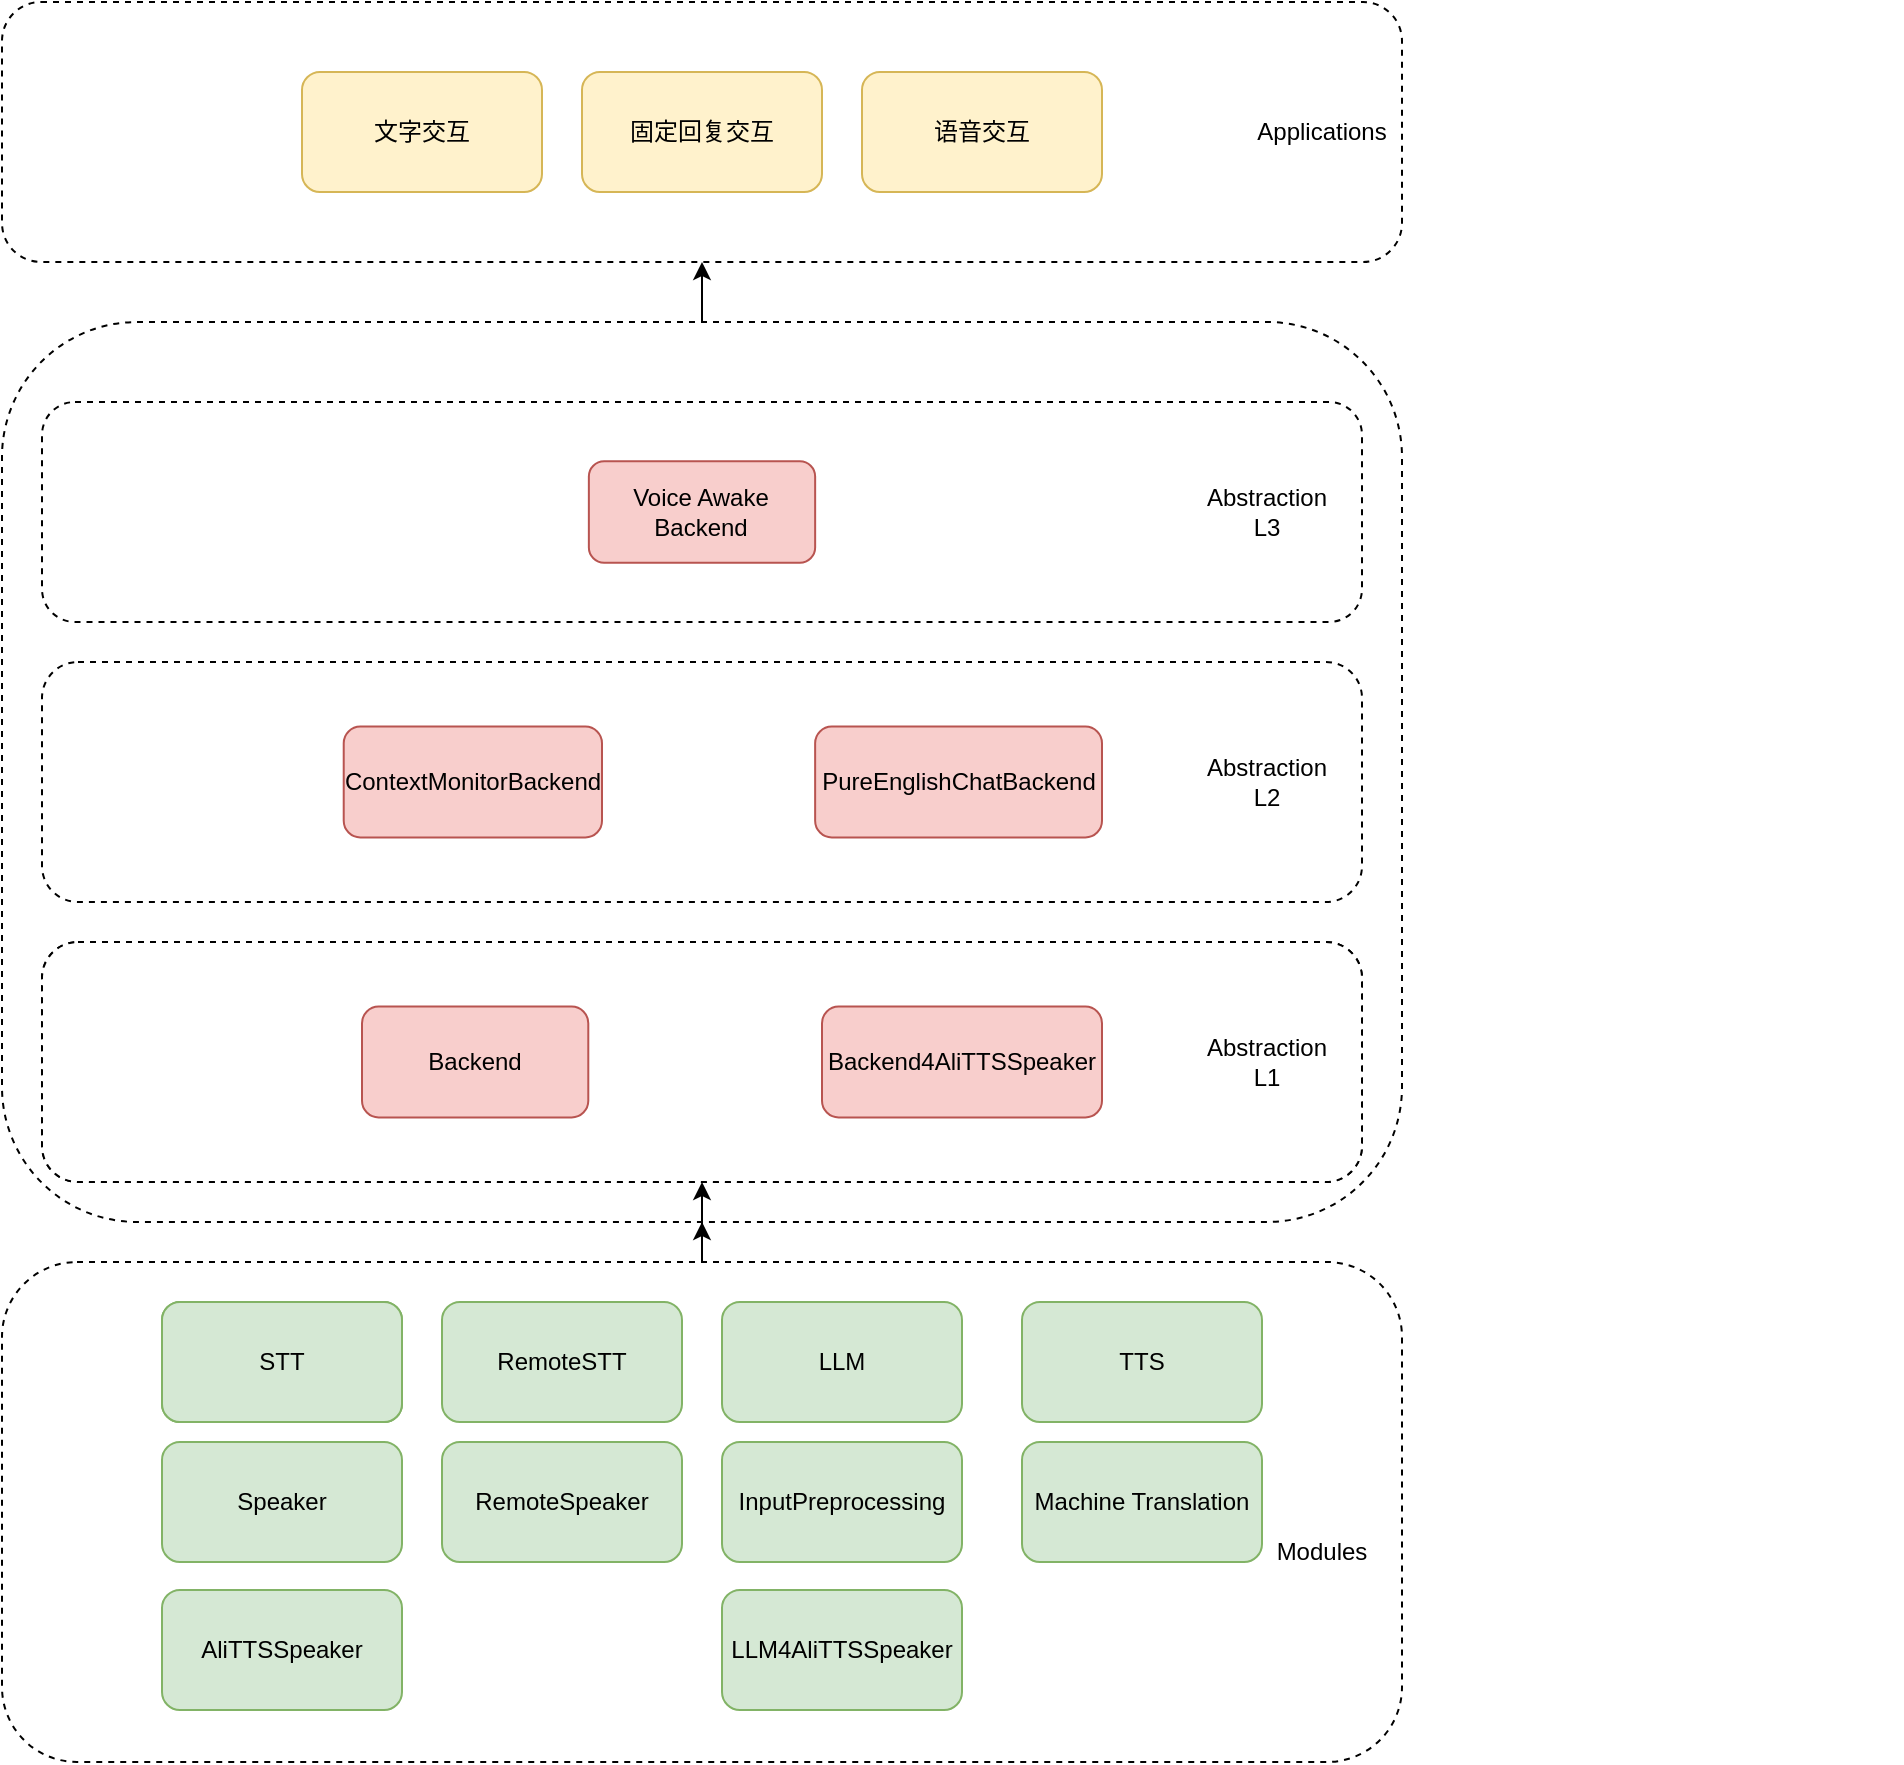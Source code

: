 <mxfile>
    <diagram name="第 1 页" id="Wu566Kua2JstjRgyABkP">
        <mxGraphModel dx="957" dy="693" grid="1" gridSize="10" guides="1" tooltips="1" connect="1" arrows="1" fold="1" page="1" pageScale="1" pageWidth="827" pageHeight="1169" math="0" shadow="0">
            <root>
                <mxCell id="0"/>
                <mxCell id="1" parent="0"/>
                <mxCell id="KWj4d7zj0b5VkLXG1piS-27" style="edgeStyle=orthogonalEdgeStyle;rounded=0;orthogonalLoop=1;jettySize=auto;html=1;entryX=0.5;entryY=1;entryDx=0;entryDy=0;" parent="1" source="KWj4d7zj0b5VkLXG1piS-18" target="oR2MWclAaf6PLa6PnVYV-88" edge="1">
                    <mxGeometry relative="1" as="geometry"/>
                </mxCell>
                <mxCell id="KWj4d7zj0b5VkLXG1piS-29" style="edgeStyle=orthogonalEdgeStyle;rounded=0;orthogonalLoop=1;jettySize=auto;html=1;exitX=0.5;exitY=1;exitDx=0;exitDy=0;entryX=0.5;entryY=1;entryDx=0;entryDy=0;" parent="1" source="KWj4d7zj0b5VkLXG1piS-18" target="oR2MWclAaf6PLa6PnVYV-87" edge="1">
                    <mxGeometry relative="1" as="geometry"/>
                </mxCell>
                <mxCell id="KWj4d7zj0b5VkLXG1piS-18" value="" style="rounded=1;whiteSpace=wrap;html=1;dashed=1;" parent="1" vertex="1">
                    <mxGeometry x="20" y="1090" width="700" height="450" as="geometry"/>
                </mxCell>
                <mxCell id="oR2MWclAaf6PLa6PnVYV-88" value="" style="rounded=1;whiteSpace=wrap;html=1;dashed=1;" parent="1" vertex="1">
                    <mxGeometry x="20" y="930" width="700" height="130" as="geometry"/>
                </mxCell>
                <mxCell id="KWj4d7zj0b5VkLXG1piS-28" style="edgeStyle=orthogonalEdgeStyle;rounded=0;orthogonalLoop=1;jettySize=auto;html=1;entryX=0.5;entryY=1;entryDx=0;entryDy=0;" parent="1" source="oR2MWclAaf6PLa6PnVYV-85" target="KWj4d7zj0b5VkLXG1piS-18" edge="1">
                    <mxGeometry relative="1" as="geometry"/>
                </mxCell>
                <mxCell id="oR2MWclAaf6PLa6PnVYV-85" value="" style="rounded=1;whiteSpace=wrap;html=1;dashed=1;" parent="1" vertex="1">
                    <mxGeometry x="20" y="1560" width="700" height="250" as="geometry"/>
                </mxCell>
                <mxCell id="oR2MWclAaf6PLa6PnVYV-72" value="STT" style="rounded=1;whiteSpace=wrap;html=1;fillColor=#d5e8d4;strokeColor=#82b366;" parent="1" vertex="1">
                    <mxGeometry x="100" y="1580" width="120" height="60" as="geometry"/>
                </mxCell>
                <mxCell id="oR2MWclAaf6PLa6PnVYV-73" value="&lt;font color=&quot;#000000&quot;&gt;RemoteSTT&lt;/font&gt;" style="rounded=1;whiteSpace=wrap;html=1;fillColor=#d5e8d4;strokeColor=#82b366;" parent="1" vertex="1">
                    <mxGeometry x="240" y="1580" width="120" height="60" as="geometry"/>
                </mxCell>
                <mxCell id="oR2MWclAaf6PLa6PnVYV-74" value="TTS" style="rounded=1;whiteSpace=wrap;html=1;fillColor=#d5e8d4;strokeColor=#82b366;fontColor=#000000;" parent="1" vertex="1">
                    <mxGeometry x="530" y="1580" width="120" height="60" as="geometry"/>
                </mxCell>
                <mxCell id="oR2MWclAaf6PLa6PnVYV-75" value="Speaker" style="rounded=1;whiteSpace=wrap;html=1;fillColor=#d5e8d4;strokeColor=#82b366;fontColor=#000000;" parent="1" vertex="1">
                    <mxGeometry x="100" y="1650" width="120" height="60" as="geometry"/>
                </mxCell>
                <mxCell id="oR2MWclAaf6PLa6PnVYV-89" value="Applications" style="text;html=1;align=center;verticalAlign=middle;whiteSpace=wrap;rounded=0;" parent="1" vertex="1">
                    <mxGeometry x="650" y="980" width="60" height="30" as="geometry"/>
                </mxCell>
                <mxCell id="oR2MWclAaf6PLa6PnVYV-91" value="Modules" style="text;html=1;align=center;verticalAlign=middle;whiteSpace=wrap;rounded=0;" parent="1" vertex="1">
                    <mxGeometry x="650" y="1690" width="60" height="30" as="geometry"/>
                </mxCell>
                <mxCell id="KWj4d7zj0b5VkLXG1piS-19" value="" style="group" parent="1" vertex="1" connectable="0">
                    <mxGeometry x="40" y="1400" width="660" height="120" as="geometry"/>
                </mxCell>
                <mxCell id="oR2MWclAaf6PLa6PnVYV-87" value="" style="rounded=1;whiteSpace=wrap;html=1;dashed=1;" parent="KWj4d7zj0b5VkLXG1piS-19" vertex="1">
                    <mxGeometry width="660" height="120" as="geometry"/>
                </mxCell>
                <mxCell id="oR2MWclAaf6PLa6PnVYV-76" value="Backend" style="rounded=1;whiteSpace=wrap;html=1;fillColor=#f8cecc;strokeColor=#b85450;" parent="KWj4d7zj0b5VkLXG1piS-19" vertex="1">
                    <mxGeometry x="273.429" y="36.923" width="113.143" height="55.385" as="geometry"/>
                </mxCell>
                <mxCell id="oR2MWclAaf6PLa6PnVYV-90" value="Abstraction L1" style="text;html=1;align=center;verticalAlign=middle;whiteSpace=wrap;rounded=0;" parent="KWj4d7zj0b5VkLXG1piS-19" vertex="1">
                    <mxGeometry x="575.143" y="46.154" width="75.429" height="27.692" as="geometry"/>
                </mxCell>
                <mxCell id="KWj4d7zj0b5VkLXG1piS-20" value="" style="group;fontColor=#000000;" parent="1" vertex="1" connectable="0">
                    <mxGeometry x="40" y="1260" width="660" height="120" as="geometry"/>
                </mxCell>
                <mxCell id="KWj4d7zj0b5VkLXG1piS-6" value="" style="rounded=1;whiteSpace=wrap;html=1;dashed=1;" parent="KWj4d7zj0b5VkLXG1piS-20" vertex="1">
                    <mxGeometry width="660" height="120" as="geometry"/>
                </mxCell>
                <mxCell id="KWj4d7zj0b5VkLXG1piS-7" value="&lt;span style=&quot;text-align: left;&quot;&gt;&lt;font color=&quot;#000000&quot;&gt;ContextMonitorBackend&lt;/font&gt;&lt;/span&gt;" style="rounded=1;whiteSpace=wrap;html=1;fillColor=#f8cecc;strokeColor=#b85450;" parent="KWj4d7zj0b5VkLXG1piS-20" vertex="1">
                    <mxGeometry x="150.86" y="32.31" width="129.14" height="55.38" as="geometry"/>
                </mxCell>
                <mxCell id="KWj4d7zj0b5VkLXG1piS-8" value="PureEnglishChatBackend" style="rounded=1;whiteSpace=wrap;html=1;fillColor=#f8cecc;strokeColor=#b85450;fontColor=#000000;" parent="KWj4d7zj0b5VkLXG1piS-20" vertex="1">
                    <mxGeometry x="386.57" y="32.31" width="143.43" height="55.38" as="geometry"/>
                </mxCell>
                <mxCell id="KWj4d7zj0b5VkLXG1piS-9" value="Abstraction L2" style="text;html=1;align=center;verticalAlign=middle;whiteSpace=wrap;rounded=0;" parent="KWj4d7zj0b5VkLXG1piS-20" vertex="1">
                    <mxGeometry x="575.143" y="46.154" width="75.429" height="27.692" as="geometry"/>
                </mxCell>
                <mxCell id="KWj4d7zj0b5VkLXG1piS-21" value="" style="group;fontColor=#000000;" parent="1" vertex="1" connectable="0">
                    <mxGeometry x="40" y="1130" width="660" height="110" as="geometry"/>
                </mxCell>
                <mxCell id="KWj4d7zj0b5VkLXG1piS-2" value="" style="rounded=1;whiteSpace=wrap;html=1;dashed=1;" parent="KWj4d7zj0b5VkLXG1piS-21" vertex="1">
                    <mxGeometry width="660" height="110.0" as="geometry"/>
                </mxCell>
                <mxCell id="KWj4d7zj0b5VkLXG1piS-3" value="Voice Awake Backend" style="rounded=1;whiteSpace=wrap;html=1;fillColor=#f8cecc;strokeColor=#b85450;fontColor=#000000;" parent="KWj4d7zj0b5VkLXG1piS-21" vertex="1">
                    <mxGeometry x="273.429" y="29.615" width="113.143" height="50.769" as="geometry"/>
                </mxCell>
                <mxCell id="KWj4d7zj0b5VkLXG1piS-10" value="Abstraction L3" style="text;html=1;align=center;verticalAlign=middle;whiteSpace=wrap;rounded=0;" parent="KWj4d7zj0b5VkLXG1piS-21" vertex="1">
                    <mxGeometry x="575.143" y="42.308" width="75.429" height="25.385" as="geometry"/>
                </mxCell>
                <mxCell id="KWj4d7zj0b5VkLXG1piS-30" style="edgeStyle=orthogonalEdgeStyle;rounded=0;orthogonalLoop=1;jettySize=auto;html=1;exitX=0.5;exitY=1;exitDx=0;exitDy=0;entryX=0.5;entryY=1;entryDx=0;entryDy=0;" parent="1" source="KWj4d7zj0b5VkLXG1piS-18" target="oR2MWclAaf6PLa6PnVYV-87" edge="1">
                    <mxGeometry relative="1" as="geometry">
                        <mxPoint x="370" y="1510" as="targetPoint"/>
                    </mxGeometry>
                </mxCell>
                <mxCell id="4" value="文字交互" style="rounded=1;whiteSpace=wrap;html=1;fillColor=#fff2cc;strokeColor=#d6b656;fontColor=#000000;" parent="1" vertex="1">
                    <mxGeometry x="170" y="965" width="120" height="60" as="geometry"/>
                </mxCell>
                <mxCell id="5" value="语音交互" style="rounded=1;whiteSpace=wrap;html=1;fillColor=#fff2cc;strokeColor=#d6b656;fontColor=#000000;" parent="1" vertex="1">
                    <mxGeometry x="450" y="965" width="120" height="60" as="geometry"/>
                </mxCell>
                <mxCell id="6" value="" style="group;fontColor=#000000;" parent="1" vertex="1" connectable="0">
                    <mxGeometry x="40" y="1400" width="660" height="120" as="geometry"/>
                </mxCell>
                <mxCell id="7" value="" style="rounded=1;whiteSpace=wrap;html=1;dashed=1;" parent="6" vertex="1">
                    <mxGeometry width="660" height="120" as="geometry"/>
                </mxCell>
                <mxCell id="8" value="Backend" style="rounded=1;whiteSpace=wrap;html=1;fillColor=#f8cecc;strokeColor=#b85450;fontColor=#000000;" parent="6" vertex="1">
                    <mxGeometry x="159.999" y="32.303" width="113.143" height="55.385" as="geometry"/>
                </mxCell>
                <mxCell id="9" value="Abstraction L1" style="text;html=1;align=center;verticalAlign=middle;whiteSpace=wrap;rounded=0;" parent="6" vertex="1">
                    <mxGeometry x="575.143" y="46.154" width="75.429" height="27.692" as="geometry"/>
                </mxCell>
                <mxCell id="23" value="&lt;span style=&quot;text-align: left;&quot;&gt;Backend4AliTTSSpeaker&lt;/span&gt;" style="rounded=1;whiteSpace=wrap;html=1;fillColor=#f8cecc;strokeColor=#b85450;fontColor=#000000;" vertex="1" parent="6">
                    <mxGeometry x="390" y="32.31" width="140" height="55.38" as="geometry"/>
                </mxCell>
                <mxCell id="10" value="STT" style="rounded=1;whiteSpace=wrap;html=1;fillColor=#d5e8d4;strokeColor=#82b366;fontColor=#000000;" parent="1" vertex="1">
                    <mxGeometry x="100" y="1580" width="120" height="60" as="geometry"/>
                </mxCell>
                <mxCell id="11" value="InputPreprocessing" style="rounded=1;whiteSpace=wrap;html=1;fillColor=#d5e8d4;strokeColor=#82b366;fontColor=#000000;" parent="1" vertex="1">
                    <mxGeometry x="380" y="1650" width="120" height="60" as="geometry"/>
                </mxCell>
                <mxCell id="12" value="Machine Translation" style="rounded=1;whiteSpace=wrap;html=1;fillColor=#d5e8d4;strokeColor=#82b366;fontColor=#000000;" parent="1" vertex="1">
                    <mxGeometry x="530" y="1650" width="120" height="60" as="geometry"/>
                </mxCell>
                <mxCell id="13" value="LLM" style="rounded=1;whiteSpace=wrap;html=1;fillColor=#d5e8d4;strokeColor=#82b366;fontColor=#000000;" parent="1" vertex="1">
                    <mxGeometry x="380" y="1580" width="120" height="60" as="geometry"/>
                </mxCell>
                <mxCell id="14" value="固定回复交互" style="rounded=1;whiteSpace=wrap;html=1;fillColor=#fff2cc;strokeColor=#d6b656;fontColor=#000000;" parent="1" vertex="1">
                    <mxGeometry x="310" y="965" width="120" height="60" as="geometry"/>
                </mxCell>
                <mxCell id="15" value="RemoteSpeaker" style="rounded=1;whiteSpace=wrap;html=1;fillColor=#d5e8d4;strokeColor=#82b366;fontColor=#000000;" parent="1" vertex="1">
                    <mxGeometry x="240" y="1650" width="120" height="60" as="geometry"/>
                </mxCell>
                <mxCell id="16" value="AliTTSSpeaker" style="rounded=1;whiteSpace=wrap;html=1;fillColor=#d5e8d4;strokeColor=#82b366;fontColor=#000000;" vertex="1" parent="1">
                    <mxGeometry x="100" y="1724" width="120" height="60" as="geometry"/>
                </mxCell>
                <mxCell id="17" value="&lt;div style=&quot;line-height: 19px;&quot;&gt;LLM4AliTTSSpeaker&lt;/div&gt;" style="rounded=1;whiteSpace=wrap;html=1;fillColor=#d5e8d4;strokeColor=#82b366;fontColor=#000000;" vertex="1" parent="1">
                    <mxGeometry x="380" y="1724" width="120" height="60" as="geometry"/>
                </mxCell>
                <mxCell id="18" value="&lt;div style=&quot;color: rgb(214, 214, 221); background-color: rgb(24, 24, 24); font-family: Consolas, &amp;quot;Courier New&amp;quot;, monospace; font-weight: normal; font-size: 14px; line-height: 19px; white-space: pre;&quot;&gt;&lt;br&gt;&lt;/div&gt;" style="text;whiteSpace=wrap;html=1;" vertex="1" parent="1">
                    <mxGeometry x="770" y="1560" width="200" height="40" as="geometry"/>
                </mxCell>
            </root>
        </mxGraphModel>
    </diagram>
</mxfile>